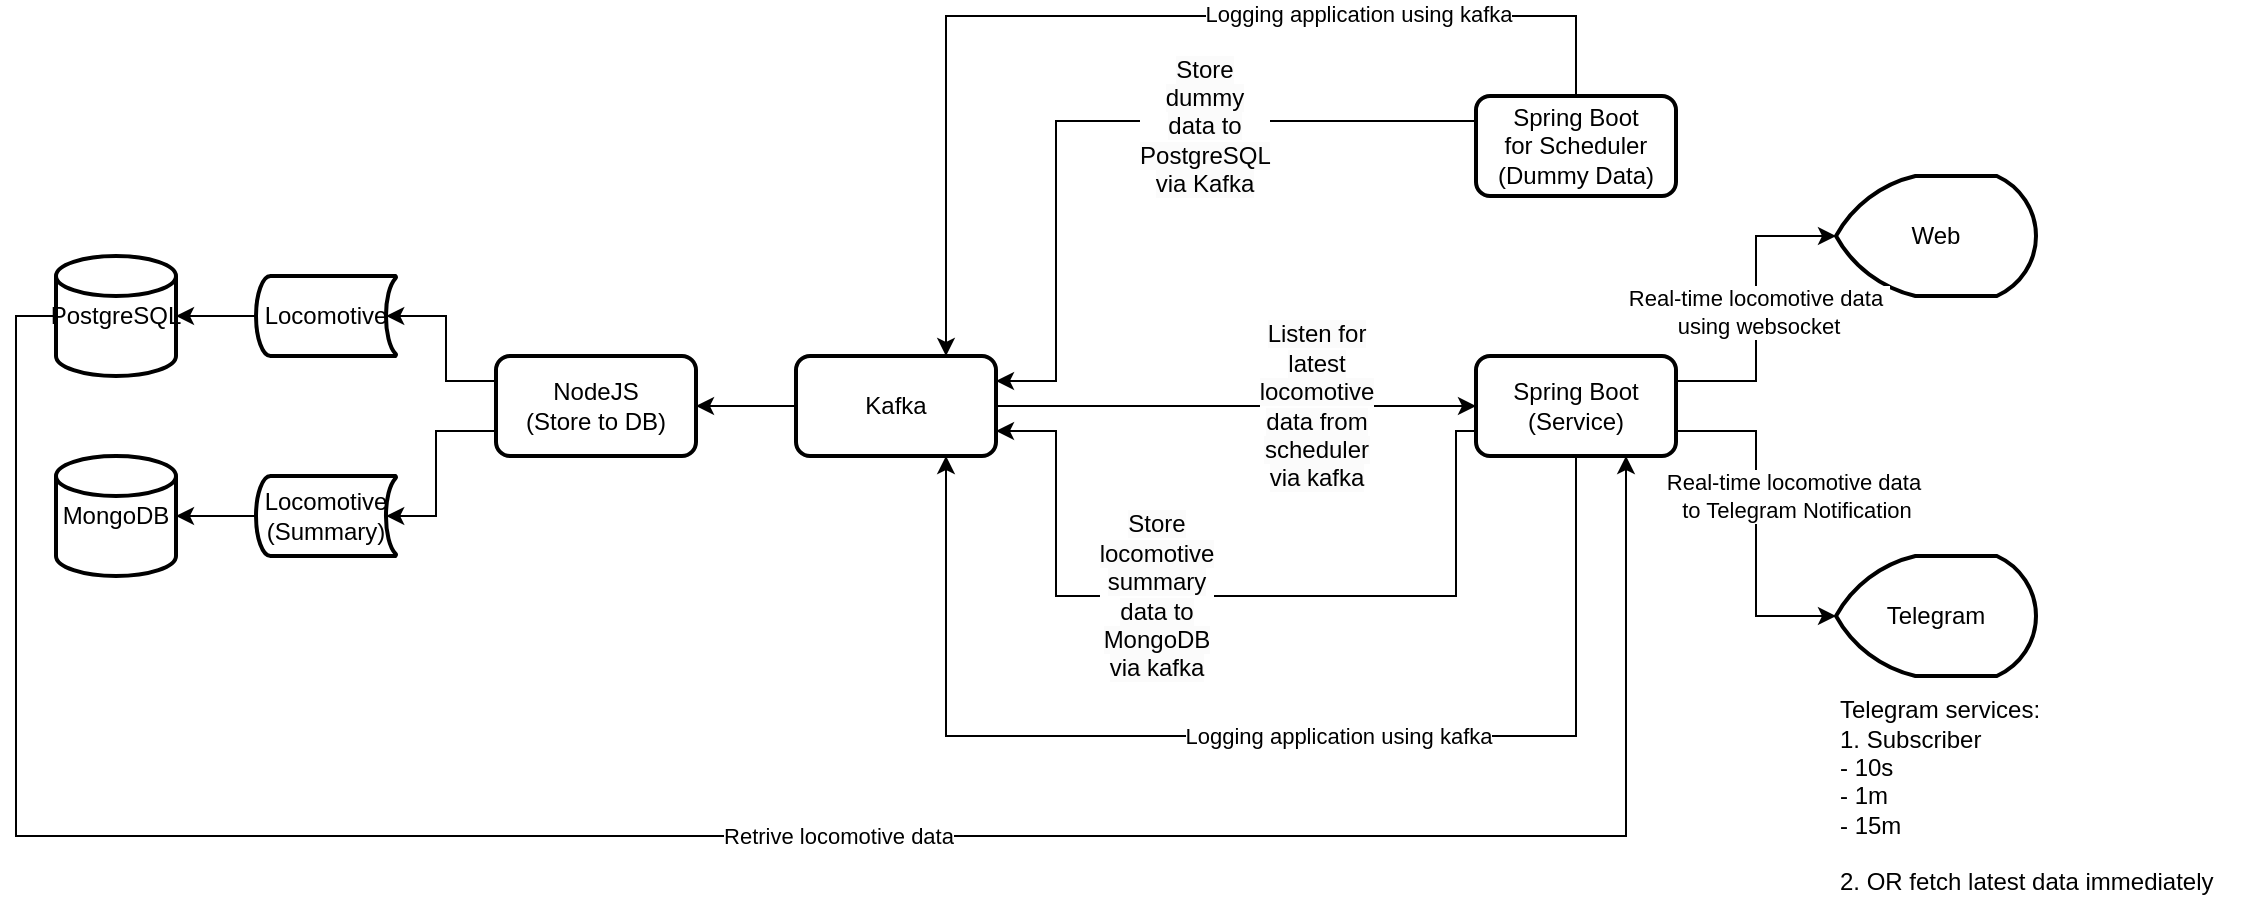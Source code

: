 <mxfile version="24.7.17">
  <diagram name="Page-1" id="HEH0be-vvaHjGvdlE3Nt">
    <mxGraphModel dx="1854" dy="1773" grid="1" gridSize="10" guides="1" tooltips="1" connect="1" arrows="1" fold="1" page="1" pageScale="1" pageWidth="850" pageHeight="1100" math="0" shadow="0">
      <root>
        <mxCell id="0" />
        <mxCell id="1" parent="0" />
        <mxCell id="it1YccBrq72vr2STVT6A-2" value="MongoDB" style="strokeWidth=2;html=1;shape=mxgraph.flowchart.database;whiteSpace=wrap;" vertex="1" parent="1">
          <mxGeometry x="20" y="200" width="60" height="60" as="geometry" />
        </mxCell>
        <mxCell id="it1YccBrq72vr2STVT6A-70" style="edgeStyle=orthogonalEdgeStyle;rounded=0;orthogonalLoop=1;jettySize=auto;html=1;exitX=0;exitY=0.5;exitDx=0;exitDy=0;exitPerimeter=0;entryX=0.75;entryY=1;entryDx=0;entryDy=0;" edge="1" parent="1" source="it1YccBrq72vr2STVT6A-3" target="it1YccBrq72vr2STVT6A-45">
          <mxGeometry relative="1" as="geometry">
            <Array as="points">
              <mxPoint y="130" />
              <mxPoint y="390" />
              <mxPoint x="805" y="390" />
            </Array>
          </mxGeometry>
        </mxCell>
        <mxCell id="it1YccBrq72vr2STVT6A-71" value="Retrive locomotive data" style="edgeLabel;html=1;align=center;verticalAlign=middle;resizable=0;points=[];" vertex="1" connectable="0" parent="it1YccBrq72vr2STVT6A-70">
          <mxGeometry x="0.311" relative="1" as="geometry">
            <mxPoint x="-145" as="offset" />
          </mxGeometry>
        </mxCell>
        <mxCell id="it1YccBrq72vr2STVT6A-3" value="PostgreSQL" style="strokeWidth=2;html=1;shape=mxgraph.flowchart.database;whiteSpace=wrap;" vertex="1" parent="1">
          <mxGeometry x="20" y="100" width="60" height="60" as="geometry" />
        </mxCell>
        <mxCell id="it1YccBrq72vr2STVT6A-33" style="edgeStyle=orthogonalEdgeStyle;rounded=0;orthogonalLoop=1;jettySize=auto;html=1;exitX=0;exitY=0.25;exitDx=0;exitDy=0;entryX=1;entryY=0.25;entryDx=0;entryDy=0;" edge="1" parent="1" source="it1YccBrq72vr2STVT6A-4" target="it1YccBrq72vr2STVT6A-7">
          <mxGeometry relative="1" as="geometry">
            <Array as="points">
              <mxPoint x="520" y="33" />
              <mxPoint x="520" y="163" />
            </Array>
          </mxGeometry>
        </mxCell>
        <mxCell id="it1YccBrq72vr2STVT6A-34" value="&lt;span style=&quot;font-size: 12px; text-wrap: wrap; background-color: rgb(251, 251, 251);&quot;&gt;Store dummy data to PostgreSQL via Kafka&lt;/span&gt;" style="edgeLabel;html=1;align=center;verticalAlign=middle;resizable=0;points=[];" vertex="1" connectable="0" parent="it1YccBrq72vr2STVT6A-33">
          <mxGeometry x="-0.193" y="3" relative="1" as="geometry">
            <mxPoint x="13" y="-1" as="offset" />
          </mxGeometry>
        </mxCell>
        <mxCell id="it1YccBrq72vr2STVT6A-55" style="edgeStyle=orthogonalEdgeStyle;rounded=0;orthogonalLoop=1;jettySize=auto;html=1;exitX=0.5;exitY=0;exitDx=0;exitDy=0;entryX=0.75;entryY=0;entryDx=0;entryDy=0;" edge="1" parent="1" source="it1YccBrq72vr2STVT6A-4" target="it1YccBrq72vr2STVT6A-7">
          <mxGeometry relative="1" as="geometry">
            <Array as="points">
              <mxPoint x="780" y="-20" />
              <mxPoint x="465" y="-20" />
            </Array>
          </mxGeometry>
        </mxCell>
        <mxCell id="it1YccBrq72vr2STVT6A-56" value="&lt;span style=&quot;color: rgba(0, 0, 0, 0); font-family: monospace; font-size: 0px; text-align: start; background-color: rgb(251, 251, 251);&quot;&gt;%3CmxGraphModel%3E%3Croot%3E%3CmxCell%20id%3D%220%22%2F%3E%3CmxCell%20id%3D%221%22%20parent%3D%220%22%2F%3E%3CmxCell%20id%3D%222%22%20value%3D%22Logging%20application%20using%20kafka%22%20style%3D%22edgeLabel%3Bhtml%3D1%3Balign%3Dcenter%3BverticalAlign%3Dmiddle%3Bresizable%3D0%3Bpoints%3D%5B%5D%3B%22%20vertex%3D%221%22%20connectable%3D%220%22%20parent%3D%221%22%3E%3CmxGeometry%20x%3D%22660%22%20y%3D%22340%22%20as%3D%22geometry%22%2F%3E%3C%2FmxCell%3E%3C%2Froot%3E%3C%2FmxGraphModel%3E&lt;/span&gt;" style="edgeLabel;html=1;align=center;verticalAlign=middle;resizable=0;points=[];" vertex="1" connectable="0" parent="it1YccBrq72vr2STVT6A-55">
          <mxGeometry x="-0.3" y="-2" relative="1" as="geometry">
            <mxPoint as="offset" />
          </mxGeometry>
        </mxCell>
        <mxCell id="it1YccBrq72vr2STVT6A-57" value="Logging application using kafka" style="edgeLabel;html=1;align=center;verticalAlign=middle;resizable=0;points=[];" vertex="1" connectable="0" parent="it1YccBrq72vr2STVT6A-55">
          <mxGeometry x="-0.526" y="-1" relative="1" as="geometry">
            <mxPoint x="-25" as="offset" />
          </mxGeometry>
        </mxCell>
        <mxCell id="it1YccBrq72vr2STVT6A-4" value="Spring Boot&lt;div&gt;for Scheduler&lt;br&gt;(Dummy Data)&lt;/div&gt;" style="rounded=1;whiteSpace=wrap;html=1;absoluteArcSize=1;arcSize=14;strokeWidth=2;" vertex="1" parent="1">
          <mxGeometry x="730" y="20" width="100" height="50" as="geometry" />
        </mxCell>
        <mxCell id="it1YccBrq72vr2STVT6A-46" style="edgeStyle=orthogonalEdgeStyle;rounded=0;orthogonalLoop=1;jettySize=auto;html=1;exitX=0;exitY=0.5;exitDx=0;exitDy=0;entryX=1;entryY=0.5;entryDx=0;entryDy=0;" edge="1" parent="1" source="it1YccBrq72vr2STVT6A-7" target="it1YccBrq72vr2STVT6A-13">
          <mxGeometry relative="1" as="geometry" />
        </mxCell>
        <mxCell id="it1YccBrq72vr2STVT6A-49" style="edgeStyle=orthogonalEdgeStyle;rounded=0;orthogonalLoop=1;jettySize=auto;html=1;exitX=1;exitY=0.5;exitDx=0;exitDy=0;entryX=0;entryY=0.5;entryDx=0;entryDy=0;" edge="1" parent="1" source="it1YccBrq72vr2STVT6A-7" target="it1YccBrq72vr2STVT6A-45">
          <mxGeometry relative="1" as="geometry">
            <Array as="points">
              <mxPoint x="710" y="175" />
              <mxPoint x="710" y="175" />
            </Array>
          </mxGeometry>
        </mxCell>
        <mxCell id="it1YccBrq72vr2STVT6A-7" value="Kafka" style="rounded=1;whiteSpace=wrap;html=1;absoluteArcSize=1;arcSize=14;strokeWidth=2;" vertex="1" parent="1">
          <mxGeometry x="390" y="150" width="100" height="50" as="geometry" />
        </mxCell>
        <mxCell id="it1YccBrq72vr2STVT6A-10" value="Locomotive" style="strokeWidth=2;html=1;shape=mxgraph.flowchart.stored_data;whiteSpace=wrap;" vertex="1" parent="1">
          <mxGeometry x="120" y="110" width="70" height="40" as="geometry" />
        </mxCell>
        <mxCell id="it1YccBrq72vr2STVT6A-12" style="edgeStyle=orthogonalEdgeStyle;rounded=0;orthogonalLoop=1;jettySize=auto;html=1;exitX=0;exitY=0.5;exitDx=0;exitDy=0;exitPerimeter=0;entryX=1;entryY=0.5;entryDx=0;entryDy=0;entryPerimeter=0;" edge="1" parent="1" source="it1YccBrq72vr2STVT6A-10" target="it1YccBrq72vr2STVT6A-3">
          <mxGeometry relative="1" as="geometry" />
        </mxCell>
        <mxCell id="it1YccBrq72vr2STVT6A-13" value="NodeJS&lt;div&gt;(Store to DB)&lt;/div&gt;" style="rounded=1;whiteSpace=wrap;html=1;absoluteArcSize=1;arcSize=14;strokeWidth=2;" vertex="1" parent="1">
          <mxGeometry x="240" y="150" width="100" height="50" as="geometry" />
        </mxCell>
        <mxCell id="it1YccBrq72vr2STVT6A-19" value="Locomotive&lt;br&gt;(Summary)" style="strokeWidth=2;html=1;shape=mxgraph.flowchart.stored_data;whiteSpace=wrap;" vertex="1" parent="1">
          <mxGeometry x="120" y="210" width="70" height="40" as="geometry" />
        </mxCell>
        <mxCell id="it1YccBrq72vr2STVT6A-21" style="edgeStyle=orthogonalEdgeStyle;rounded=0;orthogonalLoop=1;jettySize=auto;html=1;exitX=0;exitY=0.5;exitDx=0;exitDy=0;exitPerimeter=0;entryX=1;entryY=0.5;entryDx=0;entryDy=0;entryPerimeter=0;" edge="1" parent="1" source="it1YccBrq72vr2STVT6A-19" target="it1YccBrq72vr2STVT6A-2">
          <mxGeometry relative="1" as="geometry">
            <mxPoint x="90" y="230" as="targetPoint" />
          </mxGeometry>
        </mxCell>
        <mxCell id="it1YccBrq72vr2STVT6A-41" style="edgeStyle=orthogonalEdgeStyle;rounded=0;orthogonalLoop=1;jettySize=auto;html=1;exitX=0;exitY=0.25;exitDx=0;exitDy=0;entryX=0.93;entryY=0.5;entryDx=0;entryDy=0;entryPerimeter=0;" edge="1" parent="1" source="it1YccBrq72vr2STVT6A-13" target="it1YccBrq72vr2STVT6A-10">
          <mxGeometry relative="1" as="geometry" />
        </mxCell>
        <mxCell id="it1YccBrq72vr2STVT6A-42" style="edgeStyle=orthogonalEdgeStyle;rounded=0;orthogonalLoop=1;jettySize=auto;html=1;exitX=0;exitY=0.75;exitDx=0;exitDy=0;entryX=0.93;entryY=0.5;entryDx=0;entryDy=0;entryPerimeter=0;" edge="1" parent="1" source="it1YccBrq72vr2STVT6A-13" target="it1YccBrq72vr2STVT6A-19">
          <mxGeometry relative="1" as="geometry">
            <Array as="points">
              <mxPoint x="210" y="188" />
              <mxPoint x="210" y="230" />
            </Array>
          </mxGeometry>
        </mxCell>
        <mxCell id="it1YccBrq72vr2STVT6A-50" style="edgeStyle=orthogonalEdgeStyle;rounded=0;orthogonalLoop=1;jettySize=auto;html=1;exitX=0;exitY=0.75;exitDx=0;exitDy=0;entryX=1;entryY=0.75;entryDx=0;entryDy=0;" edge="1" parent="1" source="it1YccBrq72vr2STVT6A-45" target="it1YccBrq72vr2STVT6A-7">
          <mxGeometry relative="1" as="geometry">
            <Array as="points">
              <mxPoint x="720" y="188" />
              <mxPoint x="720" y="270" />
              <mxPoint x="520" y="270" />
              <mxPoint x="520" y="188" />
            </Array>
          </mxGeometry>
        </mxCell>
        <mxCell id="it1YccBrq72vr2STVT6A-53" style="edgeStyle=orthogonalEdgeStyle;rounded=0;orthogonalLoop=1;jettySize=auto;html=1;exitX=0.5;exitY=1;exitDx=0;exitDy=0;entryX=0.75;entryY=1;entryDx=0;entryDy=0;" edge="1" parent="1" source="it1YccBrq72vr2STVT6A-45" target="it1YccBrq72vr2STVT6A-7">
          <mxGeometry relative="1" as="geometry">
            <Array as="points">
              <mxPoint x="780" y="340" />
              <mxPoint x="465" y="340" />
            </Array>
          </mxGeometry>
        </mxCell>
        <mxCell id="it1YccBrq72vr2STVT6A-54" value="Logging application using kafka" style="edgeLabel;html=1;align=center;verticalAlign=middle;resizable=0;points=[];" vertex="1" connectable="0" parent="it1YccBrq72vr2STVT6A-53">
          <mxGeometry x="-0.127" relative="1" as="geometry">
            <mxPoint as="offset" />
          </mxGeometry>
        </mxCell>
        <mxCell id="it1YccBrq72vr2STVT6A-45" value="Spring Boot&lt;br&gt;(Service)" style="rounded=1;whiteSpace=wrap;html=1;absoluteArcSize=1;arcSize=14;strokeWidth=2;" vertex="1" parent="1">
          <mxGeometry x="730" y="150" width="100" height="50" as="geometry" />
        </mxCell>
        <mxCell id="it1YccBrq72vr2STVT6A-48" value="&lt;span style=&quot;font-size: 12px; text-wrap: wrap; background-color: rgb(251, 251, 251);&quot;&gt;Listen for latest locomotive data from scheduler via kafka&lt;/span&gt;" style="edgeLabel;html=1;align=center;verticalAlign=middle;resizable=0;points=[];" vertex="1" connectable="0" parent="1">
          <mxGeometry x="650" y="175" as="geometry" />
        </mxCell>
        <mxCell id="it1YccBrq72vr2STVT6A-51" value="&lt;span style=&quot;font-size: 12px; text-wrap: wrap; background-color: rgb(251, 251, 251);&quot;&gt;Store locomotiv&lt;/span&gt;&lt;span style=&quot;background-color: rgb(251, 251, 251); font-size: 12px; text-wrap: wrap;&quot;&gt;e summary data to MongoDB via kafka&lt;/span&gt;" style="edgeLabel;html=1;align=center;verticalAlign=middle;resizable=0;points=[];" vertex="1" connectable="0" parent="1">
          <mxGeometry x="570" y="270" as="geometry" />
        </mxCell>
        <mxCell id="it1YccBrq72vr2STVT6A-58" value="Telegram" style="strokeWidth=2;html=1;shape=mxgraph.flowchart.display;whiteSpace=wrap;" vertex="1" parent="1">
          <mxGeometry x="910" y="250" width="100" height="60" as="geometry" />
        </mxCell>
        <mxCell id="it1YccBrq72vr2STVT6A-59" value="Web" style="strokeWidth=2;html=1;shape=mxgraph.flowchart.display;whiteSpace=wrap;" vertex="1" parent="1">
          <mxGeometry x="910" y="60" width="100" height="60" as="geometry" />
        </mxCell>
        <mxCell id="it1YccBrq72vr2STVT6A-60" style="edgeStyle=orthogonalEdgeStyle;rounded=0;orthogonalLoop=1;jettySize=auto;html=1;exitX=1;exitY=0.25;exitDx=0;exitDy=0;entryX=0;entryY=0.5;entryDx=0;entryDy=0;entryPerimeter=0;" edge="1" parent="1" source="it1YccBrq72vr2STVT6A-45" target="it1YccBrq72vr2STVT6A-59">
          <mxGeometry relative="1" as="geometry" />
        </mxCell>
        <mxCell id="it1YccBrq72vr2STVT6A-62" value="Real-time locomotive data&amp;nbsp;&lt;div&gt;using websocket&lt;/div&gt;" style="edgeLabel;html=1;align=center;verticalAlign=middle;resizable=0;points=[];" vertex="1" connectable="0" parent="it1YccBrq72vr2STVT6A-60">
          <mxGeometry x="-0.018" y="-1" relative="1" as="geometry">
            <mxPoint as="offset" />
          </mxGeometry>
        </mxCell>
        <mxCell id="it1YccBrq72vr2STVT6A-61" style="edgeStyle=orthogonalEdgeStyle;rounded=0;orthogonalLoop=1;jettySize=auto;html=1;exitX=1;exitY=0.75;exitDx=0;exitDy=0;entryX=0;entryY=0.5;entryDx=0;entryDy=0;entryPerimeter=0;" edge="1" parent="1" source="it1YccBrq72vr2STVT6A-45" target="it1YccBrq72vr2STVT6A-58">
          <mxGeometry relative="1" as="geometry" />
        </mxCell>
        <mxCell id="it1YccBrq72vr2STVT6A-63" value="Real-time locomotive data&amp;nbsp;&lt;div&gt;to Telegram Notification&lt;/div&gt;" style="edgeLabel;html=1;align=center;verticalAlign=middle;resizable=0;points=[];" vertex="1" connectable="0" parent="1">
          <mxGeometry x="890" y="220.0" as="geometry" />
        </mxCell>
        <mxCell id="it1YccBrq72vr2STVT6A-64" value="&lt;div&gt;Telegram services:&lt;/div&gt;1. Subscriber&lt;div&gt;- 10s&lt;br&gt;&lt;/div&gt;&lt;div&gt;- 1m&lt;/div&gt;&lt;div&gt;- 15m&lt;/div&gt;&lt;div&gt;&lt;br&gt;&lt;/div&gt;&lt;div&gt;2. OR fetch latest data immediately&lt;/div&gt;" style="text;html=1;align=left;verticalAlign=middle;resizable=0;points=[];autosize=1;strokeColor=none;fillColor=none;" vertex="1" parent="1">
          <mxGeometry x="910" y="315" width="210" height="110" as="geometry" />
        </mxCell>
      </root>
    </mxGraphModel>
  </diagram>
</mxfile>
